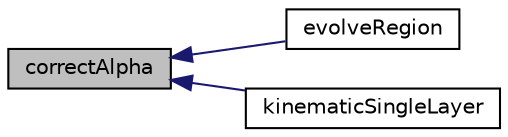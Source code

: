 digraph "correctAlpha"
{
  bgcolor="transparent";
  edge [fontname="Helvetica",fontsize="10",labelfontname="Helvetica",labelfontsize="10"];
  node [fontname="Helvetica",fontsize="10",shape=record];
  rankdir="LR";
  Node1 [label="correctAlpha",height=0.2,width=0.4,color="black", fillcolor="grey75", style="filled", fontcolor="black"];
  Node1 -> Node2 [dir="back",color="midnightblue",fontsize="10",style="solid",fontname="Helvetica"];
  Node2 [label="evolveRegion",height=0.2,width=0.4,color="black",URL="$a01260.html#afde8f52457f90e83a4eaf49755c19ec9",tooltip="Evolve the film equations. "];
  Node1 -> Node3 [dir="back",color="midnightblue",fontsize="10",style="solid",fontname="Helvetica"];
  Node3 [label="kinematicSingleLayer",height=0.2,width=0.4,color="black",URL="$a01260.html#a14eca3a31a140f9c312c803d4517b361",tooltip="Construct from components. "];
}
